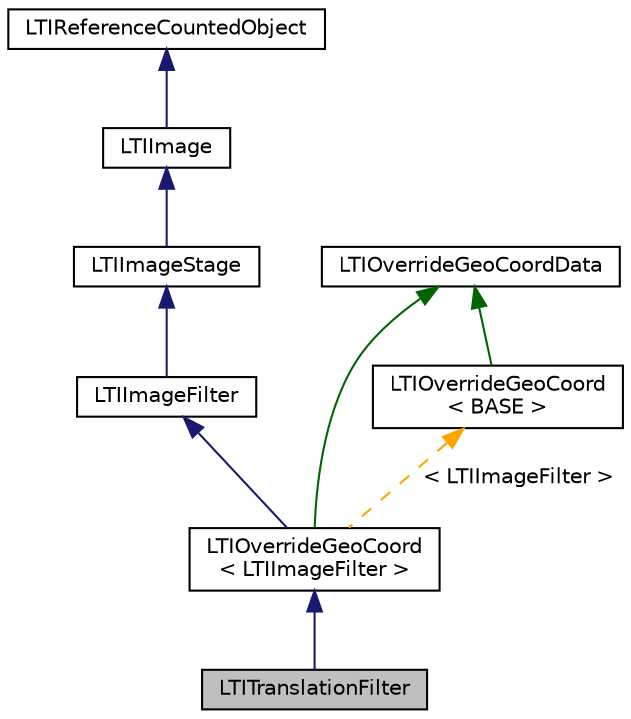 digraph "LTITranslationFilter"
{
  bgcolor="transparent";
  edge [fontname="Helvetica",fontsize="10",labelfontname="Helvetica",labelfontsize="10"];
  node [fontname="Helvetica",fontsize="10",shape=record];
  Node1 [label="LTITranslationFilter",height=0.2,width=0.4,color="black", fillcolor="grey75", style="filled" fontcolor="black"];
  Node2 -> Node1 [dir="back",color="midnightblue",fontsize="10",style="solid",fontname="Helvetica"];
  Node2 [label="LTIOverrideGeoCoord\l\< LTIImageFilter \>",height=0.2,width=0.4,color="black",URL="$a00081.html"];
  Node3 -> Node2 [dir="back",color="midnightblue",fontsize="10",style="solid",fontname="Helvetica"];
  Node3 [label="LTIImageFilter",height=0.2,width=0.4,color="black",URL="$a00053.html",tooltip="abstract class for implementing an image transform "];
  Node4 -> Node3 [dir="back",color="midnightblue",fontsize="10",style="solid",fontname="Helvetica"];
  Node4 [label="LTIImageStage",height=0.2,width=0.4,color="black",URL="$a00055.html",tooltip="abstract class for decoding from an image "];
  Node5 -> Node4 [dir="back",color="midnightblue",fontsize="10",style="solid",fontname="Helvetica"];
  Node5 [label="LTIImage",height=0.2,width=0.4,color="black",URL="$a00052.html",tooltip="abstract class representing an image "];
  Node6 -> Node5 [dir="back",color="midnightblue",fontsize="10",style="solid",fontname="Helvetica"];
  Node6 [label="LTIReferenceCountedObject",height=0.2,width=0.4,color="black",URL="$a00100.html",tooltip="LTIReferenceCountedObject is a base class for implementing reference counting. "];
  Node7 -> Node2 [dir="back",color="darkgreen",fontsize="10",style="solid",fontname="Helvetica"];
  Node7 [label="LTIOverrideGeoCoordData",height=0.2,width=0.4,color="black",URL="$a00082.html"];
  Node8 -> Node2 [dir="back",color="orange",fontsize="10",style="dashed",label=" \< LTIImageFilter \>" ,fontname="Helvetica"];
  Node8 [label="LTIOverrideGeoCoord\l\< BASE \>",height=0.2,width=0.4,color="black",URL="$a00081.html"];
  Node7 -> Node8 [dir="back",color="darkgreen",fontsize="10",style="solid",fontname="Helvetica"];
}
